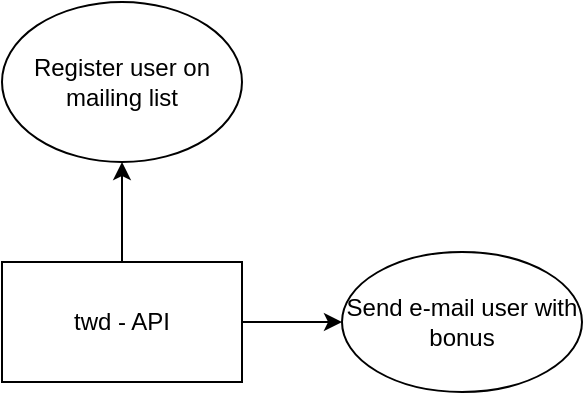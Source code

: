 <mxfile>
    <diagram id="1CpEiyGKkiCDTp_yD0xL" name="Página-1">
        <mxGraphModel dx="372" dy="405" grid="1" gridSize="10" guides="1" tooltips="1" connect="1" arrows="1" fold="1" page="1" pageScale="1" pageWidth="1654" pageHeight="1169" math="0" shadow="0">
            <root>
                <mxCell id="0"/>
                <mxCell id="1" parent="0"/>
                <mxCell id="4" value="" style="edgeStyle=none;html=1;" edge="1" parent="1" source="2" target="3">
                    <mxGeometry relative="1" as="geometry"/>
                </mxCell>
                <mxCell id="6" value="" style="edgeStyle=none;html=1;" edge="1" parent="1" source="2" target="5">
                    <mxGeometry relative="1" as="geometry"/>
                </mxCell>
                <mxCell id="2" value="twd - API" style="rounded=0;whiteSpace=wrap;html=1;" vertex="1" parent="1">
                    <mxGeometry x="140" y="180" width="120" height="60" as="geometry"/>
                </mxCell>
                <mxCell id="3" value="Register user on mailing list" style="ellipse;whiteSpace=wrap;html=1;" vertex="1" parent="1">
                    <mxGeometry x="140" y="50" width="120" height="80" as="geometry"/>
                </mxCell>
                <mxCell id="5" value="Send e-mail user with bonus" style="ellipse;whiteSpace=wrap;html=1;" vertex="1" parent="1">
                    <mxGeometry x="310" y="175" width="120" height="70" as="geometry"/>
                </mxCell>
            </root>
        </mxGraphModel>
    </diagram>
</mxfile>